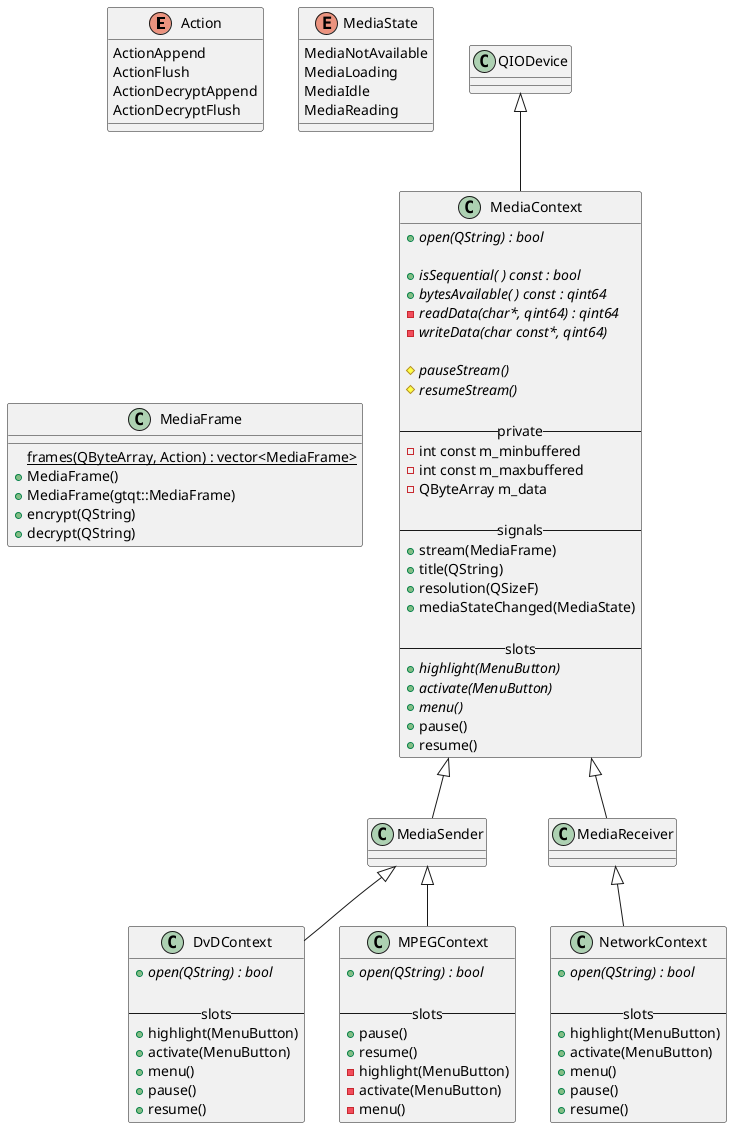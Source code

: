 @startuml

enum Action {
    ActionAppend
    ActionFlush
    ActionDecryptAppend
    ActionDecryptFlush
}

enum MediaState {
    MediaNotAvailable
    MediaLoading
    MediaIdle
    MediaReading
}

class MediaFrame {
{static}frames(QByteArray, Action) : vector<MediaFrame>
+MediaFrame()
+MediaFrame(gtqt::MediaFrame)
+encrypt(QString)
+decrypt(QString)
}

QIODevice <|-- MediaContext
class MediaContext {
+{abstract}open(QString) : bool

'Required for implementation of QIODevice'
+{abstract}isSequential( ) const : bool
+{abstract}bytesAvailable( ) const : qint64
-{abstract}readData(char*, qint64) : qint64
-{abstract}writeData(char const*, qint64)

'Allow for pausing/resuming the reading stream'
#{abstract}pauseStream()
#{abstract}resumeStream()

-- private --
-int const m_minbuffered
-int const m_maxbuffered
-QByteArray m_data

-- signals --
+stream(MediaFrame)
+title(QString)
+resolution(QSizeF)
+mediaStateChanged(MediaState)

-- slots --
+{abstract}highlight(MenuButton)
+{abstract}activate(MenuButton)
+{abstract}menu()
+pause()
+resume()
}

MediaContext <|-- MediaSender
class MediaSender {

}

MediaSender <|-- DvDContext
class DvDContext {
+{abstract}open(QString) : bool

-- slots --
+highlight(MenuButton)
+activate(MenuButton)
+menu()
+pause()
+resume()
}

MediaSender <|-- MPEGContext
class MPEGContext {
+{abstract}open(QString) : bool

-- slots --
+pause()
+resume()
-highlight(MenuButton)
-activate(MenuButton)
-menu()
}

MediaContext <|-- MediaReceiver
class MediaReceiver {

}

MediaReceiver <|-- NetworkContext
class NetworkContext {
+{abstract}open(QString) : bool

-- slots --
+highlight(MenuButton)
+activate(MenuButton)
+menu()
+pause()
+resume()
}

@enduml
